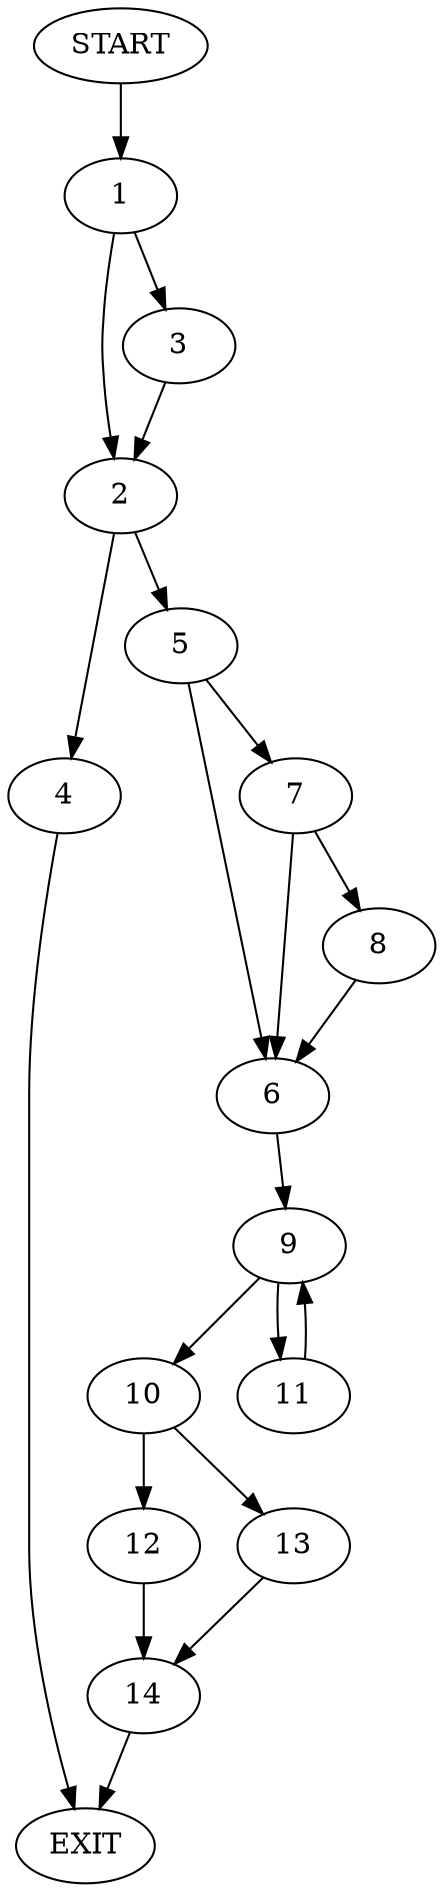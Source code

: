 digraph {
0 [label="START"]
15 [label="EXIT"]
0 -> 1
1 -> 2
1 -> 3
2 -> 4
2 -> 5
3 -> 2
5 -> 6
5 -> 7
4 -> 15
7 -> 6
7 -> 8
6 -> 9
8 -> 6
9 -> 10
9 -> 11
10 -> 12
10 -> 13
11 -> 9
13 -> 14
12 -> 14
14 -> 15
}
